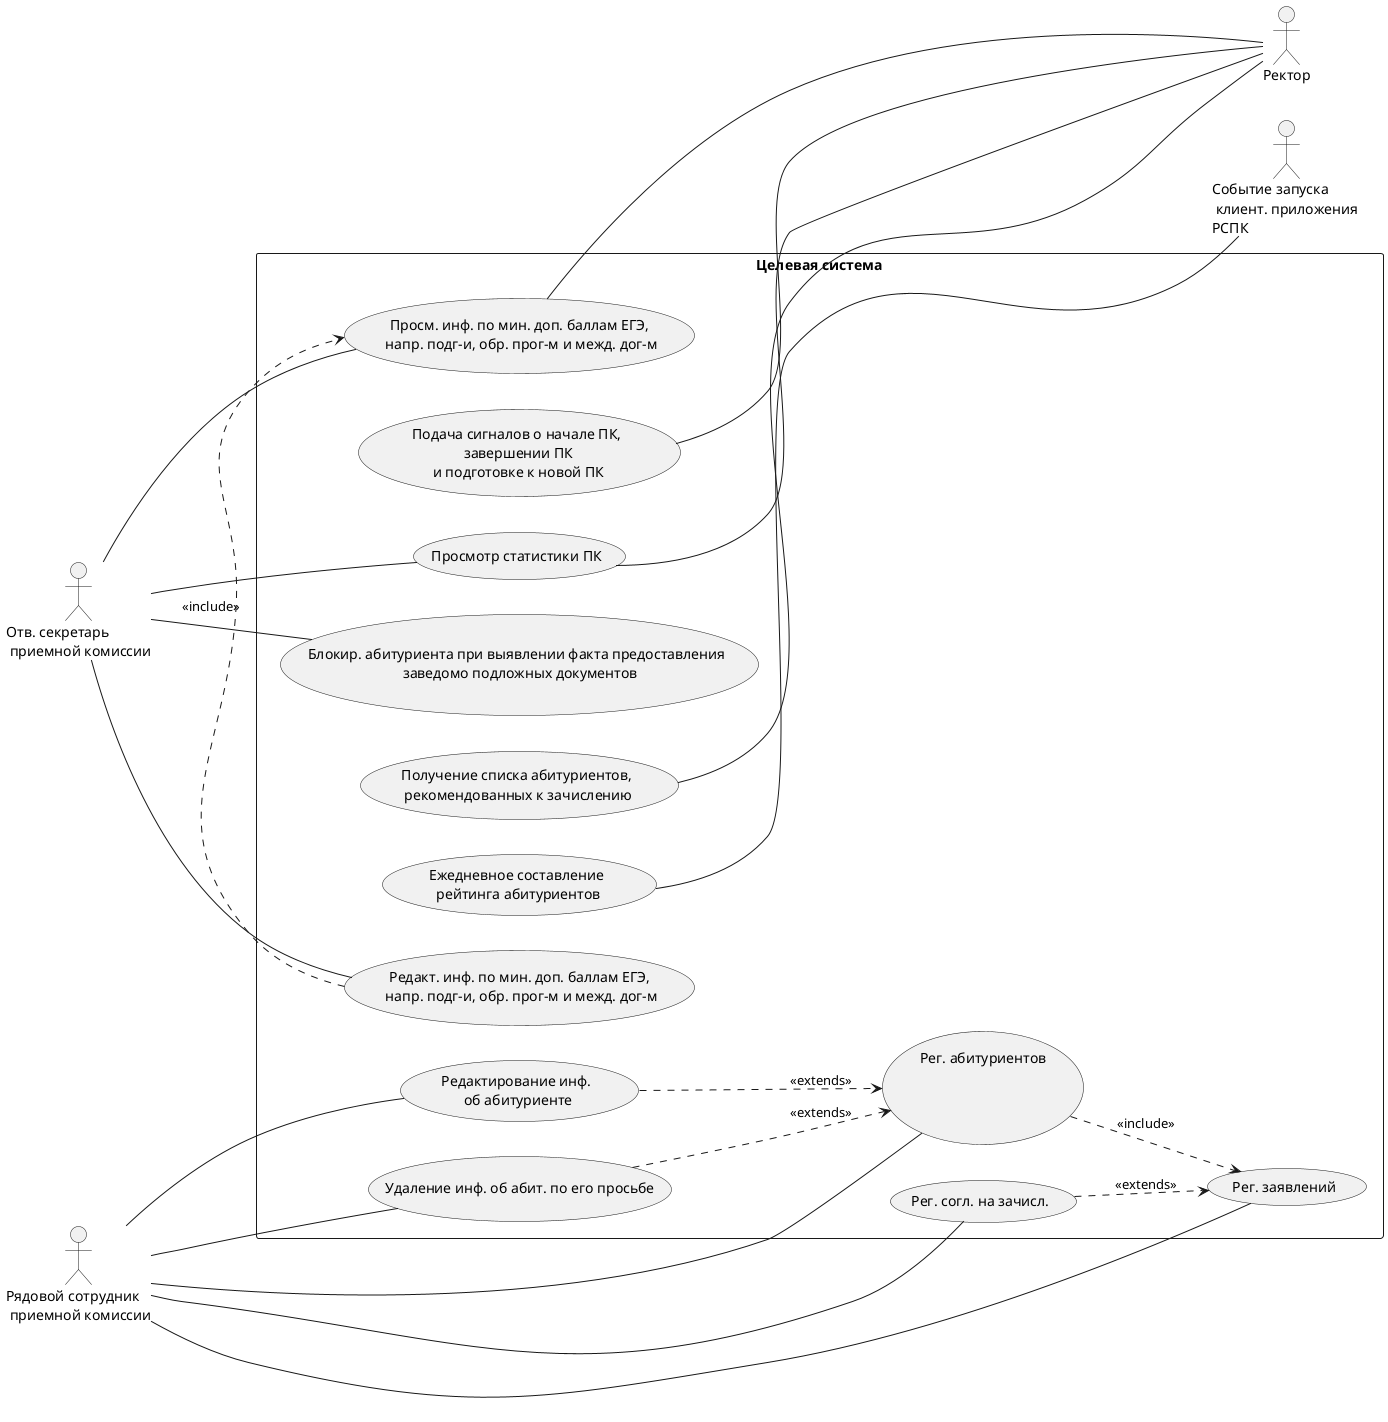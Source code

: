@startuml
left to right direction
'skinparam linetype ortho
'skinparam Padding 20
actor "Ректор" as rector
actor "Событие запуска\n клиент. приложения \nРСПК" as timer
actor "Отв. секретарь\n приемной комиссии" as ospk
actor "Рядовой сотрудник\n приемной комиссии" as rspk

rectangle "Целевая система"{
	together {
		usecase "Подача сигналов о начале ПК,\n завершении ПК\n и подготовке к новой ПК" as uc1
		usecase "Просмотр статистики ПК" as uc5
		usecase "Просм. инф. по мин. доп. баллам ЕГЭ,\n напр. подг-и, обр. прог-м и межд. дог-м" as uc4
		usecase "Блокир. абитуриента при выявлении факта предоставления \n заведомо подложных документов" as uc7
		usecase "Получение списка абитуриентов,\n рекомендованных к зачислению" as uc_list
		usecase "Ежедневное составление\n рейтинга абитуриентов" as uc12
	}
	
		usecase "Рег. абитуриентов\n\n\n" as uc8	
		usecase "Рег. заявлений" as uc9
		usecase "Удаление инф. об абит. по его просьбе" as del_abit
		usecase "Рег. согл. на зачисл." as uc11
		usecase "Редактирование инф.\n об абитуриенте" as uc_edit
		usecase "Редакт. инф. по мин. доп. баллам ЕГЭ,\n напр. подг-и, обр. прог-м и межд. дог-м" as uc6
	
}
'Регулярное выражение для переворота
'([a-z].+)\s--\s([a-z].+)

'Чем больше знаков "-"
'Тем длиннее линия
uc12 --- timer
uc1 --- rector
uc4 --- rector
uc5 --- rector
uc_list --- rector

ospk -- uc4
ospk -- uc5
ospk -- uc6
ospk -- uc7
rspk -- uc8
rspk -- uc9
rspk -- del_abit
rspk -- uc11
rspk -- uc_edit

'Отношения между прецедентами
uc6 .r.> uc4 : <<include>>
uc8 ..> uc9 : <<include>>
del_abit ..> uc8 : <<extends>>
uc11 ..>uc9 : <<extends>>
uc_edit ..>uc8: <<extends>>

@enduml
